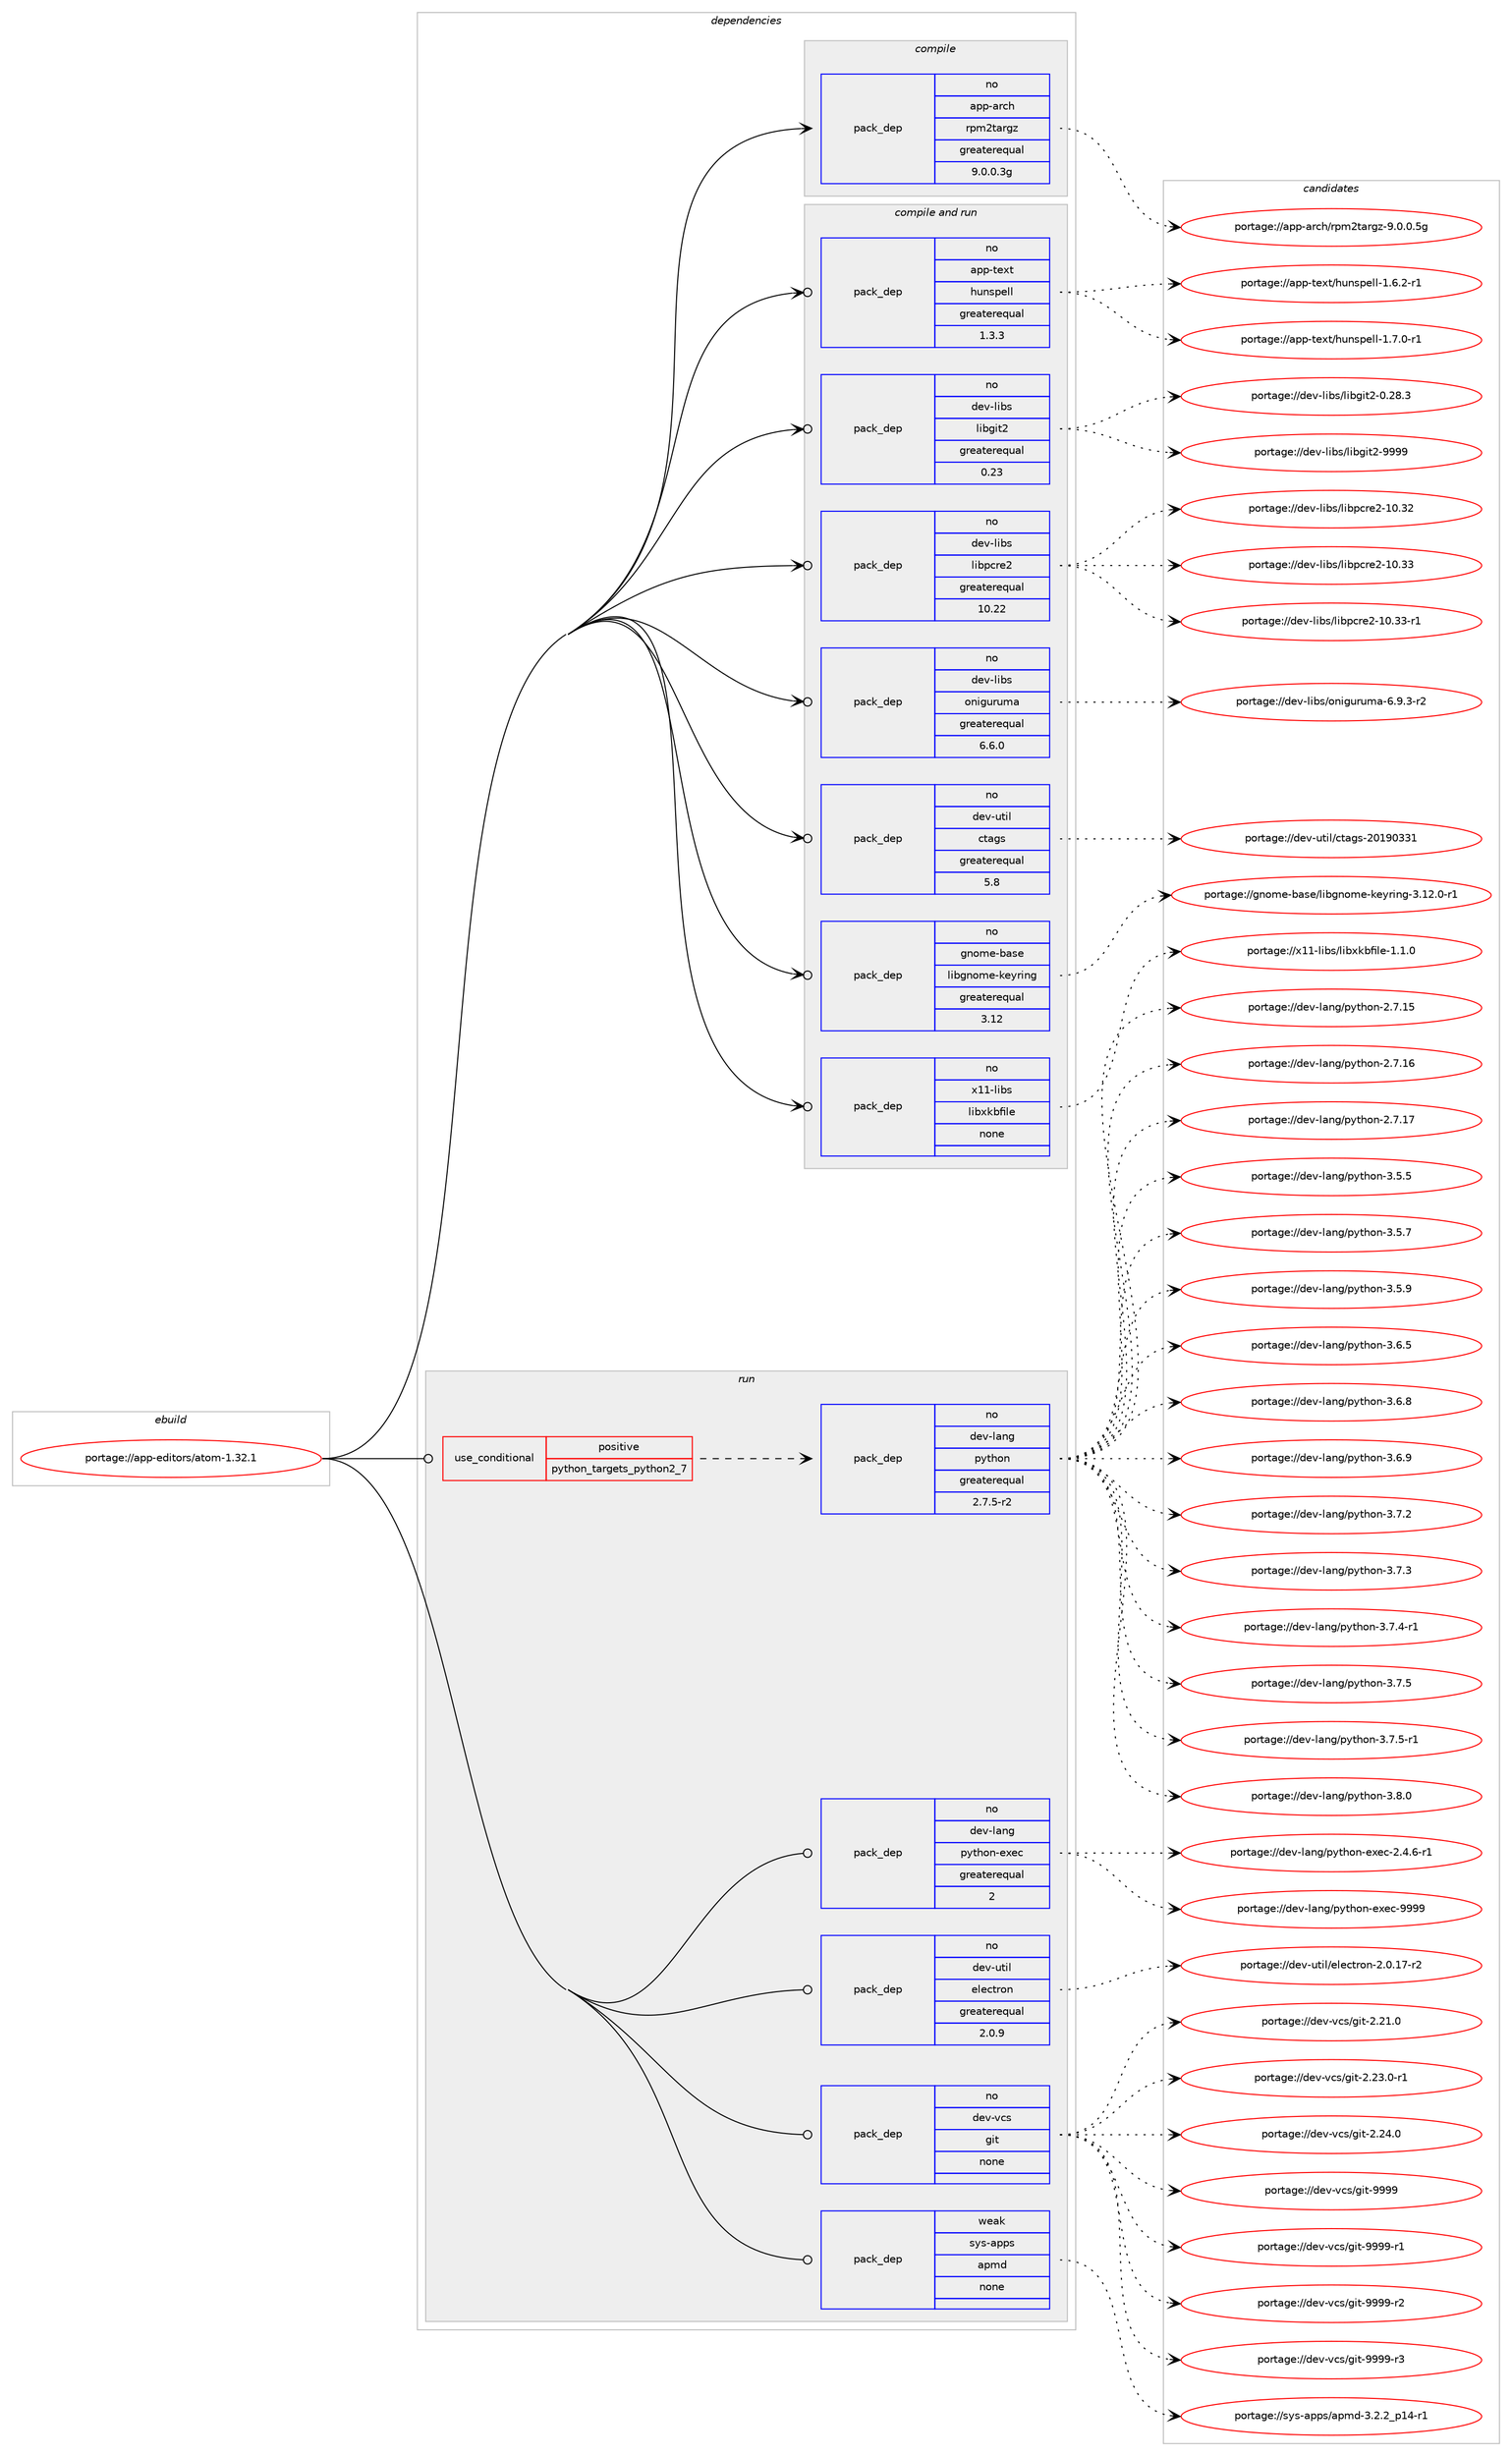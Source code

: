digraph prolog {

# *************
# Graph options
# *************

newrank=true;
concentrate=true;
compound=true;
graph [rankdir=LR,fontname=Helvetica,fontsize=10,ranksep=1.5];#, ranksep=2.5, nodesep=0.2];
edge  [arrowhead=vee];
node  [fontname=Helvetica,fontsize=10];

# **********
# The ebuild
# **********

subgraph cluster_leftcol {
color=gray;
rank=same;
label=<<i>ebuild</i>>;
id [label="portage://app-editors/atom-1.32.1", color=red, width=4, href="../app-editors/atom-1.32.1.svg"];
}

# ****************
# The dependencies
# ****************

subgraph cluster_midcol {
color=gray;
label=<<i>dependencies</i>>;
subgraph cluster_compile {
fillcolor="#eeeeee";
style=filled;
label=<<i>compile</i>>;
subgraph pack11472 {
dependency15498 [label=<<TABLE BORDER="0" CELLBORDER="1" CELLSPACING="0" CELLPADDING="4" WIDTH="220"><TR><TD ROWSPAN="6" CELLPADDING="30">pack_dep</TD></TR><TR><TD WIDTH="110">no</TD></TR><TR><TD>app-arch</TD></TR><TR><TD>rpm2targz</TD></TR><TR><TD>greaterequal</TD></TR><TR><TD>9.0.0.3g</TD></TR></TABLE>>, shape=none, color=blue];
}
id:e -> dependency15498:w [weight=20,style="solid",arrowhead="vee"];
}
subgraph cluster_compileandrun {
fillcolor="#eeeeee";
style=filled;
label=<<i>compile and run</i>>;
subgraph pack11473 {
dependency15499 [label=<<TABLE BORDER="0" CELLBORDER="1" CELLSPACING="0" CELLPADDING="4" WIDTH="220"><TR><TD ROWSPAN="6" CELLPADDING="30">pack_dep</TD></TR><TR><TD WIDTH="110">no</TD></TR><TR><TD>app-text</TD></TR><TR><TD>hunspell</TD></TR><TR><TD>greaterequal</TD></TR><TR><TD>1.3.3</TD></TR></TABLE>>, shape=none, color=blue];
}
id:e -> dependency15499:w [weight=20,style="solid",arrowhead="odotvee"];
subgraph pack11474 {
dependency15500 [label=<<TABLE BORDER="0" CELLBORDER="1" CELLSPACING="0" CELLPADDING="4" WIDTH="220"><TR><TD ROWSPAN="6" CELLPADDING="30">pack_dep</TD></TR><TR><TD WIDTH="110">no</TD></TR><TR><TD>dev-libs</TD></TR><TR><TD>libgit2</TD></TR><TR><TD>greaterequal</TD></TR><TR><TD>0.23</TD></TR></TABLE>>, shape=none, color=blue];
}
id:e -> dependency15500:w [weight=20,style="solid",arrowhead="odotvee"];
subgraph pack11475 {
dependency15501 [label=<<TABLE BORDER="0" CELLBORDER="1" CELLSPACING="0" CELLPADDING="4" WIDTH="220"><TR><TD ROWSPAN="6" CELLPADDING="30">pack_dep</TD></TR><TR><TD WIDTH="110">no</TD></TR><TR><TD>dev-libs</TD></TR><TR><TD>libpcre2</TD></TR><TR><TD>greaterequal</TD></TR><TR><TD>10.22</TD></TR></TABLE>>, shape=none, color=blue];
}
id:e -> dependency15501:w [weight=20,style="solid",arrowhead="odotvee"];
subgraph pack11476 {
dependency15502 [label=<<TABLE BORDER="0" CELLBORDER="1" CELLSPACING="0" CELLPADDING="4" WIDTH="220"><TR><TD ROWSPAN="6" CELLPADDING="30">pack_dep</TD></TR><TR><TD WIDTH="110">no</TD></TR><TR><TD>dev-libs</TD></TR><TR><TD>oniguruma</TD></TR><TR><TD>greaterequal</TD></TR><TR><TD>6.6.0</TD></TR></TABLE>>, shape=none, color=blue];
}
id:e -> dependency15502:w [weight=20,style="solid",arrowhead="odotvee"];
subgraph pack11477 {
dependency15503 [label=<<TABLE BORDER="0" CELLBORDER="1" CELLSPACING="0" CELLPADDING="4" WIDTH="220"><TR><TD ROWSPAN="6" CELLPADDING="30">pack_dep</TD></TR><TR><TD WIDTH="110">no</TD></TR><TR><TD>dev-util</TD></TR><TR><TD>ctags</TD></TR><TR><TD>greaterequal</TD></TR><TR><TD>5.8</TD></TR></TABLE>>, shape=none, color=blue];
}
id:e -> dependency15503:w [weight=20,style="solid",arrowhead="odotvee"];
subgraph pack11478 {
dependency15504 [label=<<TABLE BORDER="0" CELLBORDER="1" CELLSPACING="0" CELLPADDING="4" WIDTH="220"><TR><TD ROWSPAN="6" CELLPADDING="30">pack_dep</TD></TR><TR><TD WIDTH="110">no</TD></TR><TR><TD>gnome-base</TD></TR><TR><TD>libgnome-keyring</TD></TR><TR><TD>greaterequal</TD></TR><TR><TD>3.12</TD></TR></TABLE>>, shape=none, color=blue];
}
id:e -> dependency15504:w [weight=20,style="solid",arrowhead="odotvee"];
subgraph pack11479 {
dependency15505 [label=<<TABLE BORDER="0" CELLBORDER="1" CELLSPACING="0" CELLPADDING="4" WIDTH="220"><TR><TD ROWSPAN="6" CELLPADDING="30">pack_dep</TD></TR><TR><TD WIDTH="110">no</TD></TR><TR><TD>x11-libs</TD></TR><TR><TD>libxkbfile</TD></TR><TR><TD>none</TD></TR><TR><TD></TD></TR></TABLE>>, shape=none, color=blue];
}
id:e -> dependency15505:w [weight=20,style="solid",arrowhead="odotvee"];
}
subgraph cluster_run {
fillcolor="#eeeeee";
style=filled;
label=<<i>run</i>>;
subgraph cond3726 {
dependency15506 [label=<<TABLE BORDER="0" CELLBORDER="1" CELLSPACING="0" CELLPADDING="4"><TR><TD ROWSPAN="3" CELLPADDING="10">use_conditional</TD></TR><TR><TD>positive</TD></TR><TR><TD>python_targets_python2_7</TD></TR></TABLE>>, shape=none, color=red];
subgraph pack11480 {
dependency15507 [label=<<TABLE BORDER="0" CELLBORDER="1" CELLSPACING="0" CELLPADDING="4" WIDTH="220"><TR><TD ROWSPAN="6" CELLPADDING="30">pack_dep</TD></TR><TR><TD WIDTH="110">no</TD></TR><TR><TD>dev-lang</TD></TR><TR><TD>python</TD></TR><TR><TD>greaterequal</TD></TR><TR><TD>2.7.5-r2</TD></TR></TABLE>>, shape=none, color=blue];
}
dependency15506:e -> dependency15507:w [weight=20,style="dashed",arrowhead="vee"];
}
id:e -> dependency15506:w [weight=20,style="solid",arrowhead="odot"];
subgraph pack11481 {
dependency15508 [label=<<TABLE BORDER="0" CELLBORDER="1" CELLSPACING="0" CELLPADDING="4" WIDTH="220"><TR><TD ROWSPAN="6" CELLPADDING="30">pack_dep</TD></TR><TR><TD WIDTH="110">no</TD></TR><TR><TD>dev-lang</TD></TR><TR><TD>python-exec</TD></TR><TR><TD>greaterequal</TD></TR><TR><TD>2</TD></TR></TABLE>>, shape=none, color=blue];
}
id:e -> dependency15508:w [weight=20,style="solid",arrowhead="odot"];
subgraph pack11482 {
dependency15509 [label=<<TABLE BORDER="0" CELLBORDER="1" CELLSPACING="0" CELLPADDING="4" WIDTH="220"><TR><TD ROWSPAN="6" CELLPADDING="30">pack_dep</TD></TR><TR><TD WIDTH="110">no</TD></TR><TR><TD>dev-util</TD></TR><TR><TD>electron</TD></TR><TR><TD>greaterequal</TD></TR><TR><TD>2.0.9</TD></TR></TABLE>>, shape=none, color=blue];
}
id:e -> dependency15509:w [weight=20,style="solid",arrowhead="odot"];
subgraph pack11483 {
dependency15510 [label=<<TABLE BORDER="0" CELLBORDER="1" CELLSPACING="0" CELLPADDING="4" WIDTH="220"><TR><TD ROWSPAN="6" CELLPADDING="30">pack_dep</TD></TR><TR><TD WIDTH="110">no</TD></TR><TR><TD>dev-vcs</TD></TR><TR><TD>git</TD></TR><TR><TD>none</TD></TR><TR><TD></TD></TR></TABLE>>, shape=none, color=blue];
}
id:e -> dependency15510:w [weight=20,style="solid",arrowhead="odot"];
subgraph pack11484 {
dependency15511 [label=<<TABLE BORDER="0" CELLBORDER="1" CELLSPACING="0" CELLPADDING="4" WIDTH="220"><TR><TD ROWSPAN="6" CELLPADDING="30">pack_dep</TD></TR><TR><TD WIDTH="110">weak</TD></TR><TR><TD>sys-apps</TD></TR><TR><TD>apmd</TD></TR><TR><TD>none</TD></TR><TR><TD></TD></TR></TABLE>>, shape=none, color=blue];
}
id:e -> dependency15511:w [weight=20,style="solid",arrowhead="odot"];
}
}

# **************
# The candidates
# **************

subgraph cluster_choices {
rank=same;
color=gray;
label=<<i>candidates</i>>;

subgraph choice11472 {
color=black;
nodesep=1;
choiceportage971121124597114991044711411210950116971141031224557464846484653103 [label="portage://app-arch/rpm2targz-9.0.0.5g", color=red, width=4,href="../app-arch/rpm2targz-9.0.0.5g.svg"];
dependency15498:e -> choiceportage971121124597114991044711411210950116971141031224557464846484653103:w [style=dotted,weight="100"];
}
subgraph choice11473 {
color=black;
nodesep=1;
choiceportage9711211245116101120116471041171101151121011081084549465446504511449 [label="portage://app-text/hunspell-1.6.2-r1", color=red, width=4,href="../app-text/hunspell-1.6.2-r1.svg"];
choiceportage9711211245116101120116471041171101151121011081084549465546484511449 [label="portage://app-text/hunspell-1.7.0-r1", color=red, width=4,href="../app-text/hunspell-1.7.0-r1.svg"];
dependency15499:e -> choiceportage9711211245116101120116471041171101151121011081084549465446504511449:w [style=dotted,weight="100"];
dependency15499:e -> choiceportage9711211245116101120116471041171101151121011081084549465546484511449:w [style=dotted,weight="100"];
}
subgraph choice11474 {
color=black;
nodesep=1;
choiceportage100101118451081059811547108105981031051165045484650564651 [label="portage://dev-libs/libgit2-0.28.3", color=red, width=4,href="../dev-libs/libgit2-0.28.3.svg"];
choiceportage10010111845108105981154710810598103105116504557575757 [label="portage://dev-libs/libgit2-9999", color=red, width=4,href="../dev-libs/libgit2-9999.svg"];
dependency15500:e -> choiceportage100101118451081059811547108105981031051165045484650564651:w [style=dotted,weight="100"];
dependency15500:e -> choiceportage10010111845108105981154710810598103105116504557575757:w [style=dotted,weight="100"];
}
subgraph choice11475 {
color=black;
nodesep=1;
choiceportage100101118451081059811547108105981129911410150454948465150 [label="portage://dev-libs/libpcre2-10.32", color=red, width=4,href="../dev-libs/libpcre2-10.32.svg"];
choiceportage100101118451081059811547108105981129911410150454948465151 [label="portage://dev-libs/libpcre2-10.33", color=red, width=4,href="../dev-libs/libpcre2-10.33.svg"];
choiceportage1001011184510810598115471081059811299114101504549484651514511449 [label="portage://dev-libs/libpcre2-10.33-r1", color=red, width=4,href="../dev-libs/libpcre2-10.33-r1.svg"];
dependency15501:e -> choiceportage100101118451081059811547108105981129911410150454948465150:w [style=dotted,weight="100"];
dependency15501:e -> choiceportage100101118451081059811547108105981129911410150454948465151:w [style=dotted,weight="100"];
dependency15501:e -> choiceportage1001011184510810598115471081059811299114101504549484651514511449:w [style=dotted,weight="100"];
}
subgraph choice11476 {
color=black;
nodesep=1;
choiceportage100101118451081059811547111110105103117114117109974554465746514511450 [label="portage://dev-libs/oniguruma-6.9.3-r2", color=red, width=4,href="../dev-libs/oniguruma-6.9.3-r2.svg"];
dependency15502:e -> choiceportage100101118451081059811547111110105103117114117109974554465746514511450:w [style=dotted,weight="100"];
}
subgraph choice11477 {
color=black;
nodesep=1;
choiceportage10010111845117116105108479911697103115455048495748515149 [label="portage://dev-util/ctags-20190331", color=red, width=4,href="../dev-util/ctags-20190331.svg"];
dependency15503:e -> choiceportage10010111845117116105108479911697103115455048495748515149:w [style=dotted,weight="100"];
}
subgraph choice11478 {
color=black;
nodesep=1;
choiceportage103110111109101459897115101471081059810311011110910145107101121114105110103455146495046484511449 [label="portage://gnome-base/libgnome-keyring-3.12.0-r1", color=red, width=4,href="../gnome-base/libgnome-keyring-3.12.0-r1.svg"];
dependency15504:e -> choiceportage103110111109101459897115101471081059810311011110910145107101121114105110103455146495046484511449:w [style=dotted,weight="100"];
}
subgraph choice11479 {
color=black;
nodesep=1;
choiceportage12049494510810598115471081059812010798102105108101454946494648 [label="portage://x11-libs/libxkbfile-1.1.0", color=red, width=4,href="../x11-libs/libxkbfile-1.1.0.svg"];
dependency15505:e -> choiceportage12049494510810598115471081059812010798102105108101454946494648:w [style=dotted,weight="100"];
}
subgraph choice11480 {
color=black;
nodesep=1;
choiceportage10010111845108971101034711212111610411111045504655464953 [label="portage://dev-lang/python-2.7.15", color=red, width=4,href="../dev-lang/python-2.7.15.svg"];
choiceportage10010111845108971101034711212111610411111045504655464954 [label="portage://dev-lang/python-2.7.16", color=red, width=4,href="../dev-lang/python-2.7.16.svg"];
choiceportage10010111845108971101034711212111610411111045504655464955 [label="portage://dev-lang/python-2.7.17", color=red, width=4,href="../dev-lang/python-2.7.17.svg"];
choiceportage100101118451089711010347112121116104111110455146534653 [label="portage://dev-lang/python-3.5.5", color=red, width=4,href="../dev-lang/python-3.5.5.svg"];
choiceportage100101118451089711010347112121116104111110455146534655 [label="portage://dev-lang/python-3.5.7", color=red, width=4,href="../dev-lang/python-3.5.7.svg"];
choiceportage100101118451089711010347112121116104111110455146534657 [label="portage://dev-lang/python-3.5.9", color=red, width=4,href="../dev-lang/python-3.5.9.svg"];
choiceportage100101118451089711010347112121116104111110455146544653 [label="portage://dev-lang/python-3.6.5", color=red, width=4,href="../dev-lang/python-3.6.5.svg"];
choiceportage100101118451089711010347112121116104111110455146544656 [label="portage://dev-lang/python-3.6.8", color=red, width=4,href="../dev-lang/python-3.6.8.svg"];
choiceportage100101118451089711010347112121116104111110455146544657 [label="portage://dev-lang/python-3.6.9", color=red, width=4,href="../dev-lang/python-3.6.9.svg"];
choiceportage100101118451089711010347112121116104111110455146554650 [label="portage://dev-lang/python-3.7.2", color=red, width=4,href="../dev-lang/python-3.7.2.svg"];
choiceportage100101118451089711010347112121116104111110455146554651 [label="portage://dev-lang/python-3.7.3", color=red, width=4,href="../dev-lang/python-3.7.3.svg"];
choiceportage1001011184510897110103471121211161041111104551465546524511449 [label="portage://dev-lang/python-3.7.4-r1", color=red, width=4,href="../dev-lang/python-3.7.4-r1.svg"];
choiceportage100101118451089711010347112121116104111110455146554653 [label="portage://dev-lang/python-3.7.5", color=red, width=4,href="../dev-lang/python-3.7.5.svg"];
choiceportage1001011184510897110103471121211161041111104551465546534511449 [label="portage://dev-lang/python-3.7.5-r1", color=red, width=4,href="../dev-lang/python-3.7.5-r1.svg"];
choiceportage100101118451089711010347112121116104111110455146564648 [label="portage://dev-lang/python-3.8.0", color=red, width=4,href="../dev-lang/python-3.8.0.svg"];
dependency15507:e -> choiceportage10010111845108971101034711212111610411111045504655464953:w [style=dotted,weight="100"];
dependency15507:e -> choiceportage10010111845108971101034711212111610411111045504655464954:w [style=dotted,weight="100"];
dependency15507:e -> choiceportage10010111845108971101034711212111610411111045504655464955:w [style=dotted,weight="100"];
dependency15507:e -> choiceportage100101118451089711010347112121116104111110455146534653:w [style=dotted,weight="100"];
dependency15507:e -> choiceportage100101118451089711010347112121116104111110455146534655:w [style=dotted,weight="100"];
dependency15507:e -> choiceportage100101118451089711010347112121116104111110455146534657:w [style=dotted,weight="100"];
dependency15507:e -> choiceportage100101118451089711010347112121116104111110455146544653:w [style=dotted,weight="100"];
dependency15507:e -> choiceportage100101118451089711010347112121116104111110455146544656:w [style=dotted,weight="100"];
dependency15507:e -> choiceportage100101118451089711010347112121116104111110455146544657:w [style=dotted,weight="100"];
dependency15507:e -> choiceportage100101118451089711010347112121116104111110455146554650:w [style=dotted,weight="100"];
dependency15507:e -> choiceportage100101118451089711010347112121116104111110455146554651:w [style=dotted,weight="100"];
dependency15507:e -> choiceportage1001011184510897110103471121211161041111104551465546524511449:w [style=dotted,weight="100"];
dependency15507:e -> choiceportage100101118451089711010347112121116104111110455146554653:w [style=dotted,weight="100"];
dependency15507:e -> choiceportage1001011184510897110103471121211161041111104551465546534511449:w [style=dotted,weight="100"];
dependency15507:e -> choiceportage100101118451089711010347112121116104111110455146564648:w [style=dotted,weight="100"];
}
subgraph choice11481 {
color=black;
nodesep=1;
choiceportage10010111845108971101034711212111610411111045101120101994550465246544511449 [label="portage://dev-lang/python-exec-2.4.6-r1", color=red, width=4,href="../dev-lang/python-exec-2.4.6-r1.svg"];
choiceportage10010111845108971101034711212111610411111045101120101994557575757 [label="portage://dev-lang/python-exec-9999", color=red, width=4,href="../dev-lang/python-exec-9999.svg"];
dependency15508:e -> choiceportage10010111845108971101034711212111610411111045101120101994550465246544511449:w [style=dotted,weight="100"];
dependency15508:e -> choiceportage10010111845108971101034711212111610411111045101120101994557575757:w [style=dotted,weight="100"];
}
subgraph choice11482 {
color=black;
nodesep=1;
choiceportage100101118451171161051084710110810199116114111110455046484649554511450 [label="portage://dev-util/electron-2.0.17-r2", color=red, width=4,href="../dev-util/electron-2.0.17-r2.svg"];
dependency15509:e -> choiceportage100101118451171161051084710110810199116114111110455046484649554511450:w [style=dotted,weight="100"];
}
subgraph choice11483 {
color=black;
nodesep=1;
choiceportage10010111845118991154710310511645504650494648 [label="portage://dev-vcs/git-2.21.0", color=red, width=4,href="../dev-vcs/git-2.21.0.svg"];
choiceportage100101118451189911547103105116455046505146484511449 [label="portage://dev-vcs/git-2.23.0-r1", color=red, width=4,href="../dev-vcs/git-2.23.0-r1.svg"];
choiceportage10010111845118991154710310511645504650524648 [label="portage://dev-vcs/git-2.24.0", color=red, width=4,href="../dev-vcs/git-2.24.0.svg"];
choiceportage1001011184511899115471031051164557575757 [label="portage://dev-vcs/git-9999", color=red, width=4,href="../dev-vcs/git-9999.svg"];
choiceportage10010111845118991154710310511645575757574511449 [label="portage://dev-vcs/git-9999-r1", color=red, width=4,href="../dev-vcs/git-9999-r1.svg"];
choiceportage10010111845118991154710310511645575757574511450 [label="portage://dev-vcs/git-9999-r2", color=red, width=4,href="../dev-vcs/git-9999-r2.svg"];
choiceportage10010111845118991154710310511645575757574511451 [label="portage://dev-vcs/git-9999-r3", color=red, width=4,href="../dev-vcs/git-9999-r3.svg"];
dependency15510:e -> choiceportage10010111845118991154710310511645504650494648:w [style=dotted,weight="100"];
dependency15510:e -> choiceportage100101118451189911547103105116455046505146484511449:w [style=dotted,weight="100"];
dependency15510:e -> choiceportage10010111845118991154710310511645504650524648:w [style=dotted,weight="100"];
dependency15510:e -> choiceportage1001011184511899115471031051164557575757:w [style=dotted,weight="100"];
dependency15510:e -> choiceportage10010111845118991154710310511645575757574511449:w [style=dotted,weight="100"];
dependency15510:e -> choiceportage10010111845118991154710310511645575757574511450:w [style=dotted,weight="100"];
dependency15510:e -> choiceportage10010111845118991154710310511645575757574511451:w [style=dotted,weight="100"];
}
subgraph choice11484 {
color=black;
nodesep=1;
choiceportage115121115459711211211547971121091004551465046509511249524511449 [label="portage://sys-apps/apmd-3.2.2_p14-r1", color=red, width=4,href="../sys-apps/apmd-3.2.2_p14-r1.svg"];
dependency15511:e -> choiceportage115121115459711211211547971121091004551465046509511249524511449:w [style=dotted,weight="100"];
}
}

}
